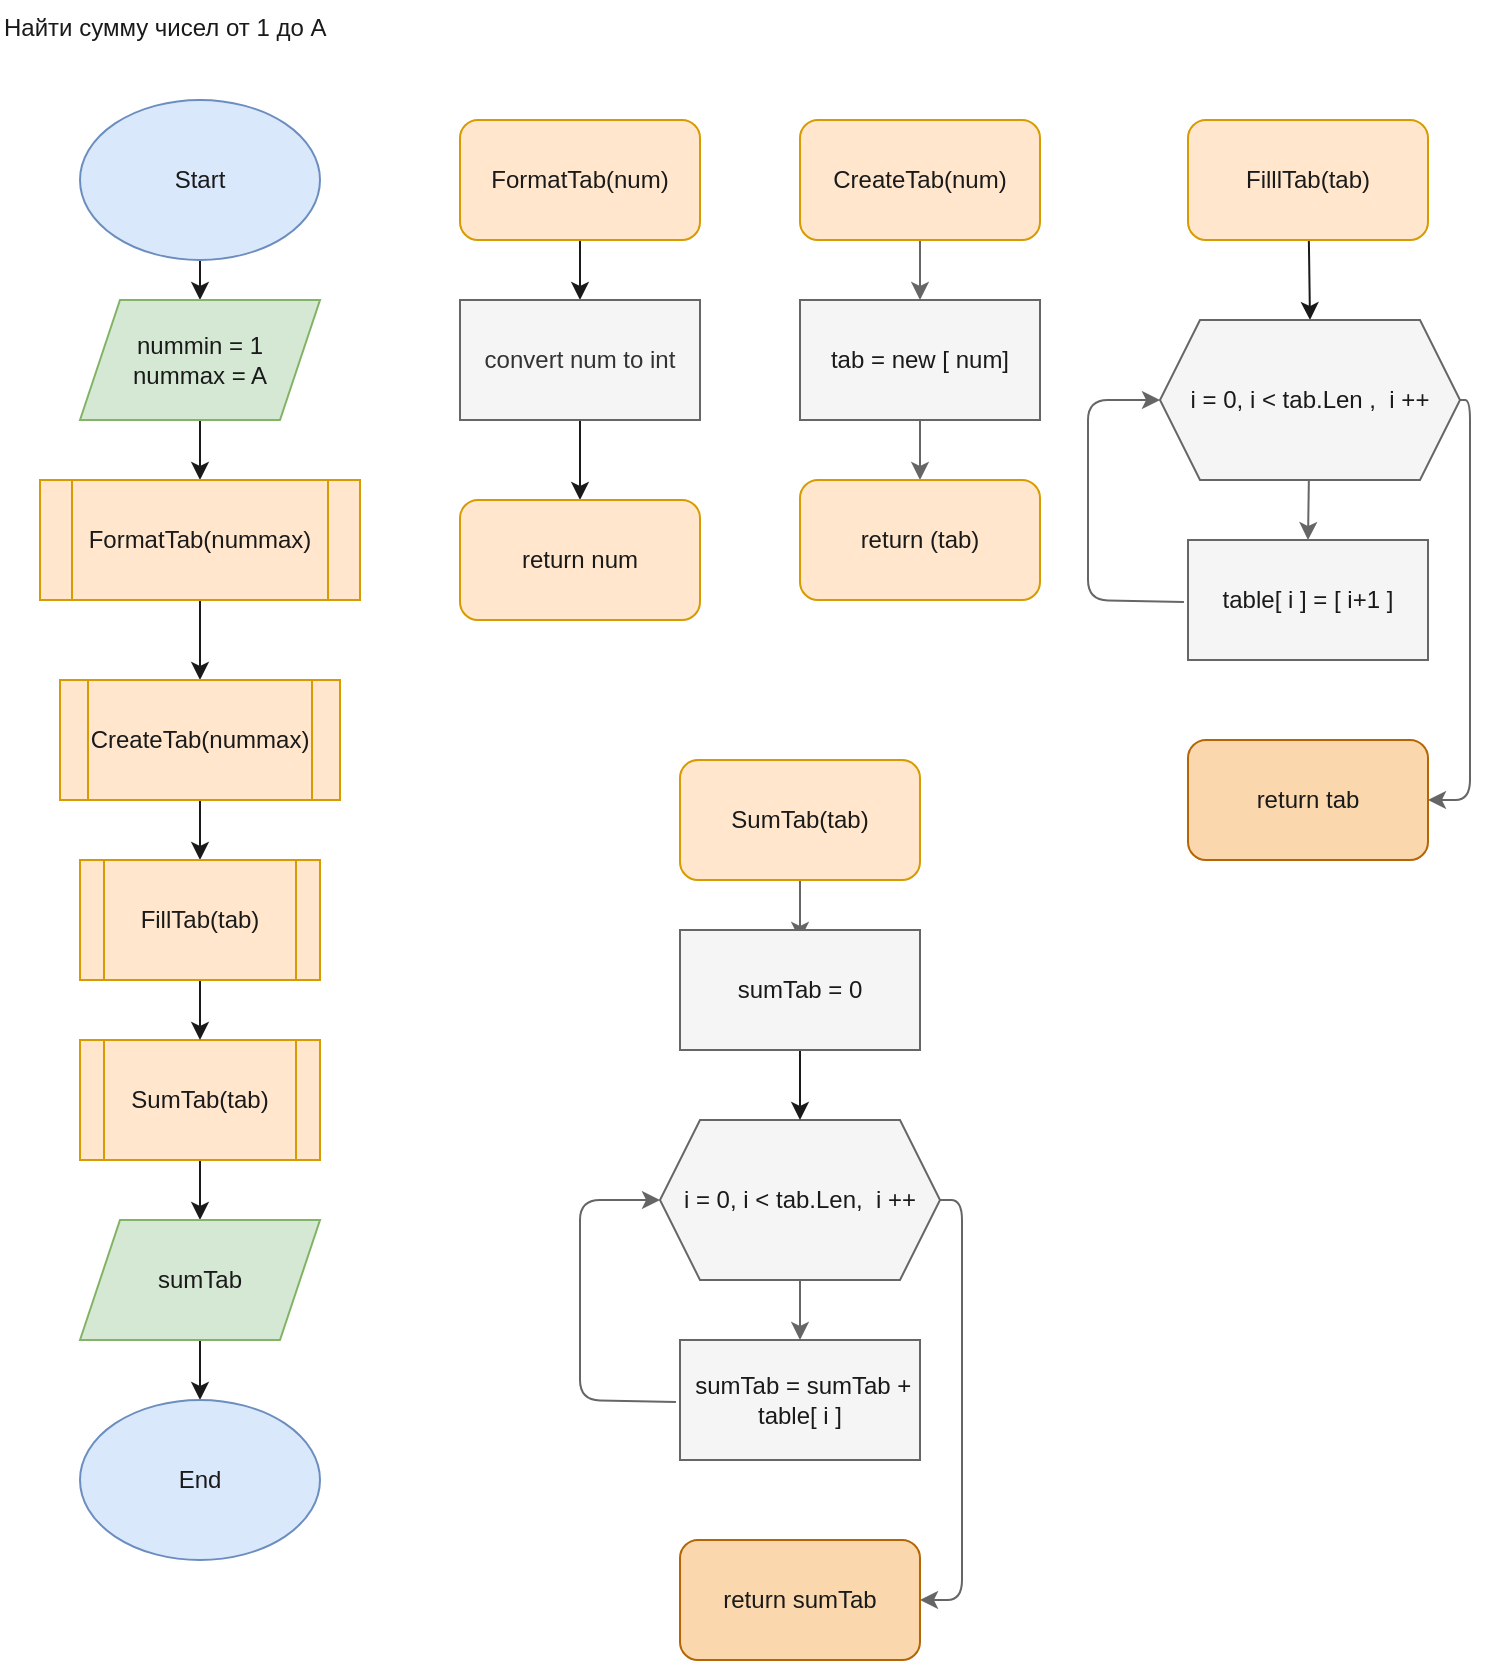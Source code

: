 <mxfile>
    <diagram id="6x0df9Hg-zs1RtWkK76z" name="Страница 1">
        <mxGraphModel dx="798" dy="409" grid="1" gridSize="10" guides="1" tooltips="1" connect="1" arrows="1" fold="1" page="1" pageScale="1" pageWidth="827" pageHeight="1169" background="#ffffff" math="0" shadow="0">
            <root>
                <mxCell id="0"/>
                <mxCell id="1" parent="0"/>
                <mxCell id="2" value="Найти сумму чисел от 1 до А" style="text;whiteSpace=wrap;fontColor=#1A1A1A;" vertex="1" parent="1">
                    <mxGeometry x="50" y="20" width="270" height="50" as="geometry"/>
                </mxCell>
                <mxCell id="4" style="edgeStyle=none;html=1;fontColor=#1A1A1A;strokeColor=#1A1A1A;" edge="1" parent="1" source="3">
                    <mxGeometry relative="1" as="geometry">
                        <mxPoint x="150" y="170" as="targetPoint"/>
                    </mxGeometry>
                </mxCell>
                <mxCell id="3" value="&lt;font color=&quot;#1a1a1a&quot;&gt;Start&lt;/font&gt;" style="ellipse;whiteSpace=wrap;html=1;fillColor=#dae8fc;strokeColor=#6c8ebf;" vertex="1" parent="1">
                    <mxGeometry x="90" y="70" width="120" height="80" as="geometry"/>
                </mxCell>
                <mxCell id="20" style="edgeStyle=none;html=1;entryX=0.5;entryY=0;entryDx=0;entryDy=0;fontColor=#1A1A1A;strokeColor=#1A1A1A;" edge="1" parent="1" source="5">
                    <mxGeometry relative="1" as="geometry">
                        <mxPoint x="150" y="260" as="targetPoint"/>
                    </mxGeometry>
                </mxCell>
                <mxCell id="5" value="&lt;font color=&quot;#1a1a1a&quot;&gt;nummin = 1&lt;br&gt;nummax = A&lt;br&gt;&lt;/font&gt;" style="shape=parallelogram;perimeter=parallelogramPerimeter;whiteSpace=wrap;html=1;fixedSize=1;fillColor=#d5e8d4;strokeColor=#82b366;" vertex="1" parent="1">
                    <mxGeometry x="90" y="170" width="120" height="60" as="geometry"/>
                </mxCell>
                <mxCell id="23" style="edgeStyle=none;html=1;entryX=0.5;entryY=0;entryDx=0;entryDy=0;fontColor=#1A1A1A;strokeColor=#1A1A1A;" edge="1" parent="1" source="9" target="22">
                    <mxGeometry relative="1" as="geometry"/>
                </mxCell>
                <mxCell id="9" value="&lt;font color=&quot;#1a1a1a&quot;&gt;FormatTab(nummax)&lt;/font&gt;" style="shape=process;whiteSpace=wrap;html=1;backgroundOutline=1;fillColor=#ffe6cc;strokeColor=#d79b00;" vertex="1" parent="1">
                    <mxGeometry x="70" y="260" width="160" height="60" as="geometry"/>
                </mxCell>
                <mxCell id="14" value="" style="edgeStyle=none;html=1;fontColor=#1A1A1A;strokeColor=#1A1A1A;" edge="1" parent="1" source="11">
                    <mxGeometry relative="1" as="geometry">
                        <mxPoint x="150" y="630" as="targetPoint"/>
                    </mxGeometry>
                </mxCell>
                <mxCell id="11" value="&lt;font color=&quot;#1a1a1a&quot;&gt;SumTab(tab)&lt;/font&gt;" style="shape=process;whiteSpace=wrap;html=1;backgroundOutline=1;fillColor=#ffe6cc;strokeColor=#d79b00;" vertex="1" parent="1">
                    <mxGeometry x="90" y="540" width="120" height="60" as="geometry"/>
                </mxCell>
                <mxCell id="15" style="edgeStyle=none;html=1;exitX=0.5;exitY=1;exitDx=0;exitDy=0;fontColor=#1A1A1A;strokeColor=#1A1A1A;" edge="1" parent="1">
                    <mxGeometry relative="1" as="geometry">
                        <mxPoint x="150" y="720" as="targetPoint"/>
                        <mxPoint x="150" y="690" as="sourcePoint"/>
                    </mxGeometry>
                </mxCell>
                <mxCell id="16" value="&lt;font color=&quot;#1a1a1a&quot;&gt;End&lt;/font&gt;" style="ellipse;whiteSpace=wrap;html=1;fillColor=#dae8fc;strokeColor=#6c8ebf;" vertex="1" parent="1">
                    <mxGeometry x="90" y="720" width="120" height="80" as="geometry"/>
                </mxCell>
                <mxCell id="26" value="" style="edgeStyle=none;html=1;fontColor=#1A1A1A;strokeColor=#1A1A1A;" edge="1" parent="1" source="22">
                    <mxGeometry relative="1" as="geometry">
                        <mxPoint x="150" y="450" as="targetPoint"/>
                    </mxGeometry>
                </mxCell>
                <mxCell id="22" value="&lt;font color=&quot;#1a1a1a&quot;&gt;CreateTab(nummax)&lt;/font&gt;" style="shape=process;whiteSpace=wrap;html=1;backgroundOutline=1;fillColor=#ffe6cc;strokeColor=#d79b00;" vertex="1" parent="1">
                    <mxGeometry x="80" y="360" width="140" height="60" as="geometry"/>
                </mxCell>
                <mxCell id="28" style="edgeStyle=none;html=1;entryX=0.5;entryY=0;entryDx=0;entryDy=0;fontColor=#1A1A1A;strokeColor=#1A1A1A;" edge="1" parent="1" source="27" target="11">
                    <mxGeometry relative="1" as="geometry"/>
                </mxCell>
                <mxCell id="27" value="&lt;font color=&quot;#1a1a1a&quot;&gt;FillTab(tab)&lt;/font&gt;" style="shape=process;whiteSpace=wrap;html=1;backgroundOutline=1;fillColor=#ffe6cc;strokeColor=#d79b00;" vertex="1" parent="1">
                    <mxGeometry x="90" y="450" width="120" height="60" as="geometry"/>
                </mxCell>
                <mxCell id="30" style="edgeStyle=none;html=1;exitX=0.5;exitY=1;exitDx=0;exitDy=0;fontColor=#1A1A1A;strokeColor=#1A1A1A;" edge="1" parent="1" source="29">
                    <mxGeometry relative="1" as="geometry">
                        <mxPoint x="340" y="170" as="targetPoint"/>
                    </mxGeometry>
                </mxCell>
                <mxCell id="29" value="&lt;span style=&quot;color: rgb(26 , 26 , 26)&quot;&gt;FormatTab(num)&lt;/span&gt;" style="rounded=1;whiteSpace=wrap;html=1;fillColor=#ffe6cc;strokeColor=#d79b00;" vertex="1" parent="1">
                    <mxGeometry x="280" y="80" width="120" height="60" as="geometry"/>
                </mxCell>
                <mxCell id="33" style="edgeStyle=none;html=1;entryX=0.5;entryY=0;entryDx=0;entryDy=0;fontColor=#1A1A1A;strokeColor=#1A1A1A;" edge="1" parent="1" source="31" target="32">
                    <mxGeometry relative="1" as="geometry"/>
                </mxCell>
                <mxCell id="31" value="convert num to int" style="rounded=0;whiteSpace=wrap;html=1;fontColor=#333333;fillColor=#f5f5f5;strokeColor=#666666;" vertex="1" parent="1">
                    <mxGeometry x="280" y="170" width="120" height="60" as="geometry"/>
                </mxCell>
                <mxCell id="32" value="&lt;span style=&quot;color: rgb(26 , 26 , 26)&quot;&gt;return num&lt;/span&gt;" style="rounded=1;whiteSpace=wrap;html=1;fillColor=#ffe6cc;strokeColor=#d79b00;" vertex="1" parent="1">
                    <mxGeometry x="280" y="270" width="120" height="60" as="geometry"/>
                </mxCell>
                <mxCell id="58" style="edgeStyle=none;html=1;fontColor=#FFFFFF;fillColor=#f5f5f5;strokeColor=#666666;" edge="1" parent="1" source="59">
                    <mxGeometry relative="1" as="geometry">
                        <mxPoint x="510" y="170" as="targetPoint"/>
                    </mxGeometry>
                </mxCell>
                <mxCell id="59" value="&lt;font color=&quot;#1a1a1a&quot;&gt;CreateTab(num)&lt;/font&gt;" style="rounded=1;whiteSpace=wrap;html=1;fillColor=#ffe6cc;strokeColor=#d79b00;" vertex="1" parent="1">
                    <mxGeometry x="450" y="80" width="120" height="60" as="geometry"/>
                </mxCell>
                <mxCell id="60" style="edgeStyle=none;html=1;entryX=0.5;entryY=0;entryDx=0;entryDy=0;fontColor=#1A1A1A;fillColor=#f5f5f5;strokeColor=#666666;" edge="1" parent="1" source="61">
                    <mxGeometry relative="1" as="geometry">
                        <mxPoint x="510" y="260" as="targetPoint"/>
                    </mxGeometry>
                </mxCell>
                <mxCell id="61" value="tab = new [ num]" style="rounded=0;whiteSpace=wrap;html=1;fillColor=#f5f5f5;fontColor=#1A1A1A;strokeColor=#666666;" vertex="1" parent="1">
                    <mxGeometry x="450" y="170" width="120" height="60" as="geometry"/>
                </mxCell>
                <mxCell id="62" value="&lt;font color=&quot;#1a1a1a&quot;&gt;return (tab)&lt;/font&gt;" style="rounded=1;whiteSpace=wrap;html=1;fillColor=#ffe6cc;strokeColor=#d79b00;" vertex="1" parent="1">
                    <mxGeometry x="450" y="260" width="120" height="60" as="geometry"/>
                </mxCell>
                <mxCell id="63" style="edgeStyle=none;html=1;entryX=0.5;entryY=0;entryDx=0;entryDy=0;fontColor=#1A1A1A;strokeColor=#1A1A1A;" edge="1" parent="1" source="64" target="67">
                    <mxGeometry relative="1" as="geometry"/>
                </mxCell>
                <mxCell id="64" value="&lt;font color=&quot;#1a1a1a&quot;&gt;FilllTab(tab)&lt;/font&gt;" style="rounded=1;whiteSpace=wrap;html=1;fillColor=#ffe6cc;strokeColor=#d79b00;" vertex="1" parent="1">
                    <mxGeometry x="644" y="80" width="120" height="60" as="geometry"/>
                </mxCell>
                <mxCell id="65" style="edgeStyle=none;html=1;fontColor=#1A1A1A;fillColor=#f5f5f5;strokeColor=#666666;" edge="1" parent="1" source="67">
                    <mxGeometry relative="1" as="geometry">
                        <mxPoint x="704" y="290" as="targetPoint"/>
                    </mxGeometry>
                </mxCell>
                <mxCell id="66" style="edgeStyle=none;html=1;fontColor=#1A1A1A;entryX=1;entryY=0.5;entryDx=0;entryDy=0;exitX=1;exitY=0.5;exitDx=0;exitDy=0;fillColor=#f5f5f5;strokeColor=#666666;" edge="1" parent="1" source="67" target="70">
                    <mxGeometry relative="1" as="geometry">
                        <mxPoint x="804" y="220" as="targetPoint"/>
                        <mxPoint x="785" y="220" as="sourcePoint"/>
                        <Array as="points">
                            <mxPoint x="785" y="220"/>
                            <mxPoint x="785" y="320"/>
                            <mxPoint x="785" y="420"/>
                        </Array>
                    </mxGeometry>
                </mxCell>
                <mxCell id="67" value="i = 0, i &amp;lt; tab.Len ,&amp;nbsp; i ++" style="shape=hexagon;perimeter=hexagonPerimeter2;whiteSpace=wrap;html=1;fixedSize=1;fontColor=#1A1A1A;fillColor=#f5f5f5;strokeColor=#666666;" vertex="1" parent="1">
                    <mxGeometry x="630" y="180" width="150" height="80" as="geometry"/>
                </mxCell>
                <mxCell id="68" style="edgeStyle=none;html=1;entryX=0;entryY=0.5;entryDx=0;entryDy=0;fontColor=#1A1A1A;exitX=-0.017;exitY=0.388;exitDx=0;exitDy=0;exitPerimeter=0;fillColor=#f5f5f5;strokeColor=#666666;" edge="1" parent="1" target="67">
                    <mxGeometry relative="1" as="geometry">
                        <mxPoint x="641.96" y="321.04" as="sourcePoint"/>
                        <Array as="points">
                            <mxPoint x="594" y="320"/>
                            <mxPoint x="594" y="280"/>
                            <mxPoint x="594" y="220"/>
                        </Array>
                    </mxGeometry>
                </mxCell>
                <mxCell id="69" value="table[ i ] = [ i+1 ]" style="rounded=0;whiteSpace=wrap;html=1;fontColor=#1A1A1A;fillColor=#f5f5f5;strokeColor=#666666;" vertex="1" parent="1">
                    <mxGeometry x="644" y="290" width="120" height="60" as="geometry"/>
                </mxCell>
                <mxCell id="70" value="&lt;font color=&quot;#1a1a1a&quot;&gt;return tab&lt;/font&gt;&lt;span style=&quot;color: rgba(0 , 0 , 0 , 0) ; font-family: monospace ; font-size: 0px&quot;&gt;%3CmxGraphModel%3E%3Croot%3E%3CmxCell%20id%3D%220%22%2F%3E%3CmxCell%20id%3D%221%22%20parent%3D%220%22%2F%3E%3CmxCell%20id%3D%222%22%20style%3D%22edgeStyle%3Dnone%3Bhtml%3D1%3BfontColor%3D%23FFFFFF%3BfillColor%3D%23f5f5f5%3BstrokeColor%3D%23666666%3B%22%20edge%3D%221%22%20source%3D%223%22%20parent%3D%221%22%3E%3CmxGeometry%20relative%3D%221%22%20as%3D%22geometry%22%3E%3CmxPoint%20x%3D%22700%22%20y%3D%22160%22%20as%3D%22targetPoint%22%2F%3E%3C%2FmxGeometry%3E%3C%2FmxCell%3E%3CmxCell%20id%3D%223%22%20value%3D%22%26lt%3Bfont%20color%3D%26quot%3B%231a1a1a%26quot%3B%26gt%3BAddTable(table)%26lt%3B%2Ffont%26gt%3B%22%20style%3D%22rounded%3D1%3BwhiteSpace%3Dwrap%3Bhtml%3D1%3BfillColor%3D%23ffe6cc%3BstrokeColor%3D%23d79b00%3B%22%20vertex%3D%221%22%20parent%3D%221%22%3E%3CmxGeometry%20x%3D%22640%22%20y%3D%2270%22%20width%3D%22120%22%20height%3D%2260%22%20as%3D%22geometry%22%2F%3E%3C%2FmxCell%3E%3CmxCell%20id%3D%224%22%20style%3D%22edgeStyle%3Dnone%3Bhtml%3D1%3BfontColor%3D%231A1A1A%3BfillColor%3D%23f5f5f5%3BstrokeColor%3D%23666666%3B%22%20edge%3D%221%22%20source%3D%226%22%20parent%3D%221%22%3E%3CmxGeometry%20relative%3D%221%22%20as%3D%22geometry%22%3E%3CmxPoint%20x%3D%22700%22%20y%3D%22270%22%20as%3D%22targetPoint%22%2F%3E%3C%2FmxGeometry%3E%3C%2FmxCell%3E%3CmxCell%20id%3D%225%22%20style%3D%22edgeStyle%3Dnone%3Bhtml%3D1%3BfontColor%3D%231A1A1A%3BentryX%3D1%3BentryY%3D0.5%3BentryDx%3D0%3BentryDy%3D0%3BexitX%3D1%3BexitY%3D0.5%3BexitDx%3D0%3BexitDy%3D0%3BfillColor%3D%23f5f5f5%3BstrokeColor%3D%23666666%3B%22%20edge%3D%221%22%20source%3D%226%22%20target%3D%229%22%20parent%3D%221%22%3E%3CmxGeometry%20relative%3D%221%22%20as%3D%22geometry%22%3E%3CmxPoint%20x%3D%22800%22%20y%3D%22200%22%20as%3D%22targetPoint%22%2F%3E%3CmxPoint%20x%3D%22781%22%20y%3D%22200%22%20as%3D%22sourcePoint%22%2F%3E%3CArray%20as%3D%22points%22%3E%3CmxPoint%20x%3D%22781%22%20y%3D%22200%22%2F%3E%3CmxPoint%20x%3D%22781%22%20y%3D%22300%22%2F%3E%3CmxPoint%20x%3D%22781%22%20y%3D%22400%22%2F%3E%3C%2FArray%3E%3C%2FmxGeometry%3E%3C%2FmxCell%3E%3CmxCell%20id%3D%226%22%20value%3D%22i%20%3D%200%2C%20i%20%26amp%3Blt%3B%20table.Len%2C%26amp%3Bnbsp%3B%20i%20%2B%2B%22%20style%3D%22shape%3Dhexagon%3Bperimeter%3DhexagonPerimeter2%3BwhiteSpace%3Dwrap%3Bhtml%3D1%3BfixedSize%3D1%3BfontColor%3D%231A1A1A%3BfillColor%3D%23f5f5f5%3BstrokeColor%3D%23666666%3B%22%20vertex%3D%221%22%20parent%3D%221%22%3E%3CmxGeometry%20x%3D%22630%22%20y%3D%22160%22%20width%3D%22140%22%20height%3D%2280%22%20as%3D%22geometry%22%2F%3E%3C%2FmxCell%3E%3CmxCell%20id%3D%227%22%20style%3D%22edgeStyle%3Dnone%3Bhtml%3D1%3BentryX%3D0%3BentryY%3D0.5%3BentryDx%3D0%3BentryDy%3D0%3BfontColor%3D%231A1A1A%3BexitX%3D-0.017%3BexitY%3D0.388%3BexitDx%3D0%3BexitDy%3D0%3BexitPerimeter%3D0%3BfillColor%3D%23f5f5f5%3BstrokeColor%3D%23666666%3B%22%20edge%3D%221%22%20target%3D%226%22%20parent%3D%221%22%3E%3CmxGeometry%20relative%3D%221%22%20as%3D%22geometry%22%3E%3CmxPoint%20x%3D%22637.96%22%20y%3D%22301.04%22%20as%3D%22sourcePoint%22%2F%3E%3CArray%20as%3D%22points%22%3E%3CmxPoint%20x%3D%22590%22%20y%3D%22300%22%2F%3E%3CmxPoint%20x%3D%22590%22%20y%3D%22260%22%2F%3E%3CmxPoint%20x%3D%22590%22%20y%3D%22200%22%2F%3E%3C%2FArray%3E%3C%2FmxGeometry%3E%3C%2FmxCell%3E%3CmxCell%20id%3D%228%22%20value%3D%22table%5B%20i%20%5D%20%3D%20table%5B%20i%20%5D%20*%20table%5B%20i%20%5D%20*%20table%5B%20i%20%5D%22%20style%3D%22rounded%3D0%3BwhiteSpace%3Dwrap%3Bhtml%3D1%3BfontColor%3D%231A1A1A%3BfillColor%3D%23f5f5f5%3BstrokeColor%3D%23666666%3B%22%20vertex%3D%221%22%20parent%3D%221%22%3E%3CmxGeometry%20x%3D%22640%22%20y%3D%22270%22%20width%3D%22120%22%20height%3D%2260%22%20as%3D%22geometry%22%2F%3E%3C%2FmxCell%3E%3CmxCell%20id%3D%229%22%20value%3D%22%26lt%3Bfont%20color%3D%26quot%3B%231a1a1a%26quot%3B%26gt%3Breturn%20table%26lt%3B%2Ffont%26gt%3B%22%20style%3D%22rounded%3D1%3BwhiteSpace%3Dwrap%3Bhtml%3D1%3BfillColor%3D%23fad7ac%3BstrokeColor%3D%23b46504%3B%22%20vertex%3D%221%22%20parent%3D%221%22%3E%3CmxGeometry%20x%3D%22640%22%20y%3D%22370%22%20width%3D%22120%22%20height%3D%2260%22%20as%3D%22geometry%22%2F%3E%3C%2FmxCell%3E%3C%2Froot%3E%3C%2FmxGraphModel%3E&lt;/span&gt;" style="rounded=1;whiteSpace=wrap;html=1;fillColor=#fad7ac;strokeColor=#b46504;" vertex="1" parent="1">
                    <mxGeometry x="644" y="390" width="120" height="60" as="geometry"/>
                </mxCell>
                <mxCell id="79" style="edgeStyle=none;html=1;fontColor=#FFFFFF;fillColor=#f5f5f5;strokeColor=#666666;" edge="1" parent="1" source="80">
                    <mxGeometry relative="1" as="geometry">
                        <mxPoint x="450" y="490" as="targetPoint"/>
                    </mxGeometry>
                </mxCell>
                <mxCell id="80" value="&lt;font color=&quot;#1a1a1a&quot;&gt;SumTab(tab)&lt;/font&gt;" style="rounded=1;whiteSpace=wrap;html=1;fillColor=#ffe6cc;strokeColor=#d79b00;" vertex="1" parent="1">
                    <mxGeometry x="390" y="400" width="120" height="60" as="geometry"/>
                </mxCell>
                <mxCell id="81" style="edgeStyle=none;html=1;fontColor=#1A1A1A;fillColor=#f5f5f5;strokeColor=#666666;" edge="1" parent="1" source="83">
                    <mxGeometry relative="1" as="geometry">
                        <mxPoint x="450" y="690" as="targetPoint"/>
                    </mxGeometry>
                </mxCell>
                <mxCell id="82" style="edgeStyle=none;html=1;fontColor=#1A1A1A;entryX=1;entryY=0.5;entryDx=0;entryDy=0;exitX=1;exitY=0.5;exitDx=0;exitDy=0;fillColor=#f5f5f5;strokeColor=#666666;" edge="1" parent="1" source="83" target="86">
                    <mxGeometry relative="1" as="geometry">
                        <mxPoint x="550" y="620" as="targetPoint"/>
                        <mxPoint x="531" y="620" as="sourcePoint"/>
                        <Array as="points">
                            <mxPoint x="531" y="620"/>
                            <mxPoint x="531" y="720"/>
                            <mxPoint x="531" y="820"/>
                        </Array>
                    </mxGeometry>
                </mxCell>
                <mxCell id="83" value="i = 0, i &amp;lt; tab.Len,&amp;nbsp; i ++" style="shape=hexagon;perimeter=hexagonPerimeter2;whiteSpace=wrap;html=1;fixedSize=1;fontColor=#1A1A1A;fillColor=#f5f5f5;strokeColor=#666666;" vertex="1" parent="1">
                    <mxGeometry x="380" y="580" width="140" height="80" as="geometry"/>
                </mxCell>
                <mxCell id="84" style="edgeStyle=none;html=1;entryX=0;entryY=0.5;entryDx=0;entryDy=0;fontColor=#1A1A1A;exitX=-0.017;exitY=0.388;exitDx=0;exitDy=0;exitPerimeter=0;fillColor=#f5f5f5;strokeColor=#666666;" edge="1" parent="1" target="83">
                    <mxGeometry relative="1" as="geometry">
                        <mxPoint x="387.96" y="721.04" as="sourcePoint"/>
                        <Array as="points">
                            <mxPoint x="340" y="720"/>
                            <mxPoint x="340" y="680"/>
                            <mxPoint x="340" y="620"/>
                        </Array>
                    </mxGeometry>
                </mxCell>
                <mxCell id="85" value="&amp;nbsp;sumTab = sumTab&amp;nbsp;+ table[ i ]" style="rounded=0;whiteSpace=wrap;html=1;fontColor=#1A1A1A;fillColor=#f5f5f5;strokeColor=#666666;" vertex="1" parent="1">
                    <mxGeometry x="390" y="690" width="120" height="60" as="geometry"/>
                </mxCell>
                <mxCell id="86" value="&lt;font color=&quot;#1a1a1a&quot;&gt;return sumTab&lt;/font&gt;" style="rounded=1;whiteSpace=wrap;html=1;fillColor=#fad7ac;strokeColor=#b46504;" vertex="1" parent="1">
                    <mxGeometry x="390" y="790" width="120" height="60" as="geometry"/>
                </mxCell>
                <mxCell id="88" style="edgeStyle=none;html=1;entryX=0.5;entryY=0;entryDx=0;entryDy=0;fontColor=#1A1A1A;strokeColor=#1A1A1A;" edge="1" parent="1" source="87" target="83">
                    <mxGeometry relative="1" as="geometry"/>
                </mxCell>
                <mxCell id="87" value="sumTab = 0" style="rounded=0;whiteSpace=wrap;html=1;fontColor=#1A1A1A;fillColor=#f5f5f5;strokeColor=#666666;" vertex="1" parent="1">
                    <mxGeometry x="390" y="485" width="120" height="60" as="geometry"/>
                </mxCell>
                <mxCell id="89" value="&lt;font color=&quot;#1a1a1a&quot;&gt;sumTab&lt;br&gt;&lt;/font&gt;" style="shape=parallelogram;perimeter=parallelogramPerimeter;whiteSpace=wrap;html=1;fixedSize=1;fillColor=#d5e8d4;strokeColor=#82b366;" vertex="1" parent="1">
                    <mxGeometry x="90" y="630" width="120" height="60" as="geometry"/>
                </mxCell>
            </root>
        </mxGraphModel>
    </diagram>
</mxfile>
